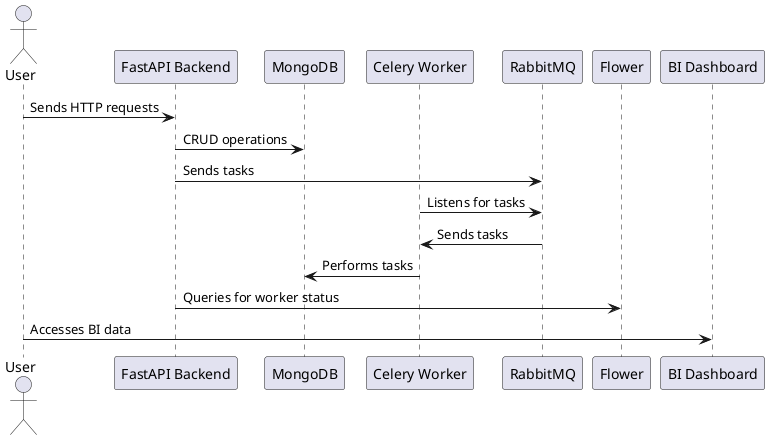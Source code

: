 @startuml

skinparam componentStyle uml2

actor User
participant "FastAPI Backend" as Backend
participant MongoDB as DB
participant "Celery Worker" as Worker
participant RabbitMQ as Queue
participant Flower as Monitoring
participant "BI Dashboard" as Dashboard

User -> Backend: Sends HTTP requests
Backend -> DB: CRUD operations
Backend -> Queue: Sends tasks
Worker -> Queue: Listens for tasks
Queue -> Worker: Sends tasks
Worker -> DB: Performs tasks
Backend -> Monitoring: Queries for worker status
User -> Dashboard: Accesses BI data

@enduml
